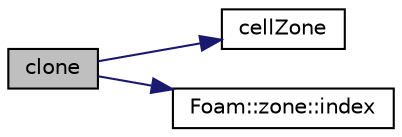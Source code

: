 digraph "clone"
{
  bgcolor="transparent";
  edge [fontname="Helvetica",fontsize="10",labelfontname="Helvetica",labelfontsize="10"];
  node [fontname="Helvetica",fontsize="10",shape=record];
  rankdir="LR";
  Node1 [label="clone",height=0.2,width=0.4,color="black", fillcolor="grey75", style="filled", fontcolor="black"];
  Node1 -> Node2 [color="midnightblue",fontsize="10",style="solid",fontname="Helvetica"];
  Node2 [label="cellZone",height=0.2,width=0.4,color="black",URL="$a00246.html#a065dd8b7f8b509e67046206bc17725f4",tooltip="Disallow default bitwise copy construct. "];
  Node1 -> Node3 [color="midnightblue",fontsize="10",style="solid",fontname="Helvetica"];
  Node3 [label="Foam::zone::index",height=0.2,width=0.4,color="black",URL="$a02895.html#a7d1e8acadb27bd2b4e61457d47b71b6f",tooltip="Return the index of this zone in zone list. "];
}
